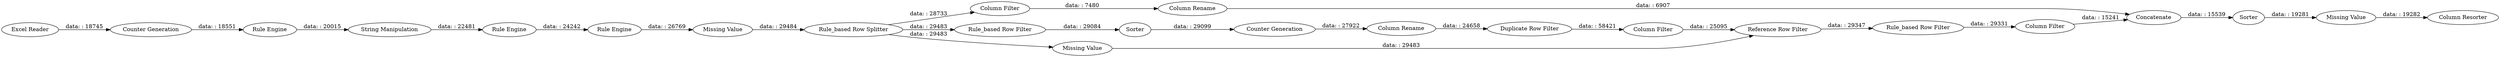 digraph {
	"-7120758212089930159_20" [label="Column Rename"]
	"-7120758212089930159_26" [label="Counter Generation"]
	"-7120758212089930159_25" [label="Rule Engine"]
	"-7120758212089930159_5" [label="Missing Value"]
	"-7120758212089930159_28" [label="Column Filter"]
	"-7120758212089930159_10" [label="String Manipulation"]
	"-7120758212089930159_3" [label="Rule_based Row Splitter"]
	"-7120758212089930159_1" [label="Excel Reader"]
	"-7120758212089930159_21" [label="Column Filter"]
	"-7120758212089930159_7" [label=Sorter]
	"-7120758212089930159_16" [label="Rule_based Row Filter"]
	"-7120758212089930159_14" [label="Column Filter"]
	"-7120758212089930159_19" [label=Concatenate]
	"-7120758212089930159_9" [label="Counter Generation"]
	"-7120758212089930159_13" [label="Rule Engine"]
	"-7120758212089930159_2" [label="Rule Engine"]
	"-7120758212089930159_27" [label="Column Rename"]
	"-7120758212089930159_4" [label="Rule_based Row Filter"]
	"-7120758212089930159_15" [label="Missing Value"]
	"-7120758212089930159_6" [label="Duplicate Row Filter"]
	"-7120758212089930159_11" [label="Reference Row Filter"]
	"-7120758212089930159_23" [label="Missing Value"]
	"-7120758212089930159_24" [label="Column Resorter"]
	"-7120758212089930159_22" [label=Sorter]
	"-7120758212089930159_5" -> "-7120758212089930159_3" [label="data: : 29484"]
	"-7120758212089930159_13" -> "-7120758212089930159_25" [label="data: : 24242"]
	"-7120758212089930159_1" -> "-7120758212089930159_9" [label="data: : 18745"]
	"-7120758212089930159_4" -> "-7120758212089930159_7" [label="data: : 29084"]
	"-7120758212089930159_11" -> "-7120758212089930159_16" [label="data: : 29347"]
	"-7120758212089930159_14" -> "-7120758212089930159_19" [label="data: : 15241"]
	"-7120758212089930159_20" -> "-7120758212089930159_19" [label="data: : 6907"]
	"-7120758212089930159_27" -> "-7120758212089930159_6" [label="data: : 24658"]
	"-7120758212089930159_16" -> "-7120758212089930159_14" [label="data: : 29331"]
	"-7120758212089930159_28" -> "-7120758212089930159_11" [label="data: : 25095"]
	"-7120758212089930159_3" -> "-7120758212089930159_4" [label="data: : 29483"]
	"-7120758212089930159_3" -> "-7120758212089930159_21" [label="data: : 28733"]
	"-7120758212089930159_6" -> "-7120758212089930159_28" [label="data: : 58421"]
	"-7120758212089930159_2" -> "-7120758212089930159_10" [label="data: : 20015"]
	"-7120758212089930159_21" -> "-7120758212089930159_20" [label="data: : 7480"]
	"-7120758212089930159_25" -> "-7120758212089930159_5" [label="data: : 26769"]
	"-7120758212089930159_23" -> "-7120758212089930159_24" [label="data: : 19282"]
	"-7120758212089930159_7" -> "-7120758212089930159_26" [label="data: : 29099"]
	"-7120758212089930159_3" -> "-7120758212089930159_15" [label="data: : 29483"]
	"-7120758212089930159_26" -> "-7120758212089930159_27" [label="data: : 27922"]
	"-7120758212089930159_15" -> "-7120758212089930159_11" [label="data: : 29483"]
	"-7120758212089930159_10" -> "-7120758212089930159_13" [label="data: : 22481"]
	"-7120758212089930159_9" -> "-7120758212089930159_2" [label="data: : 18551"]
	"-7120758212089930159_22" -> "-7120758212089930159_23" [label="data: : 19281"]
	"-7120758212089930159_19" -> "-7120758212089930159_22" [label="data: : 15539"]
	rankdir=LR
}
